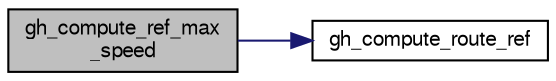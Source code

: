 digraph "gh_compute_ref_max_speed"
{
  edge [fontname="FreeSans",fontsize="10",labelfontname="FreeSans",labelfontsize="10"];
  node [fontname="FreeSans",fontsize="10",shape=record];
  rankdir="LR";
  Node1 [label="gh_compute_ref_max\l_speed",height=0.2,width=0.4,color="black", fillcolor="grey75", style="filled", fontcolor="black"];
  Node1 -> Node2 [color="midnightblue",fontsize="10",style="solid",fontname="FreeSans"];
  Node2 [label="gh_compute_route_ref",height=0.2,width=0.4,color="black", fillcolor="white", style="filled",URL="$guidance__h__ref_8c.html#a5cdaebf6e35a50cce7d6fe28b17fc068"];
}
